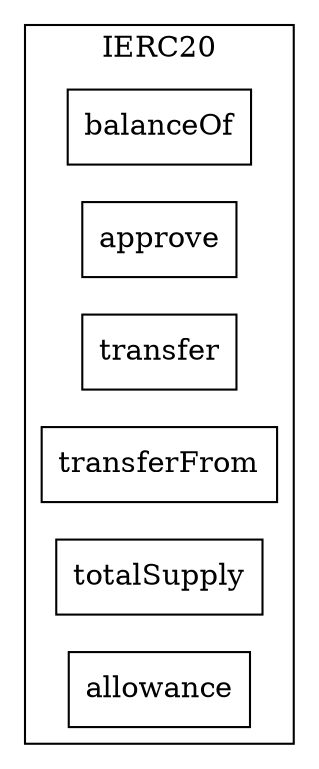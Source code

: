 strict digraph {
rankdir="LR"
node [shape=box]
subgraph cluster_981_IERC20 {
label = "IERC20"
"981_balanceOf" [label="balanceOf"]
"981_approve" [label="approve"]
"981_transfer" [label="transfer"]
"981_transferFrom" [label="transferFrom"]
"981_totalSupply" [label="totalSupply"]
"981_allowance" [label="allowance"]
}subgraph cluster_solidity {
label = "[Solidity]"
}
}